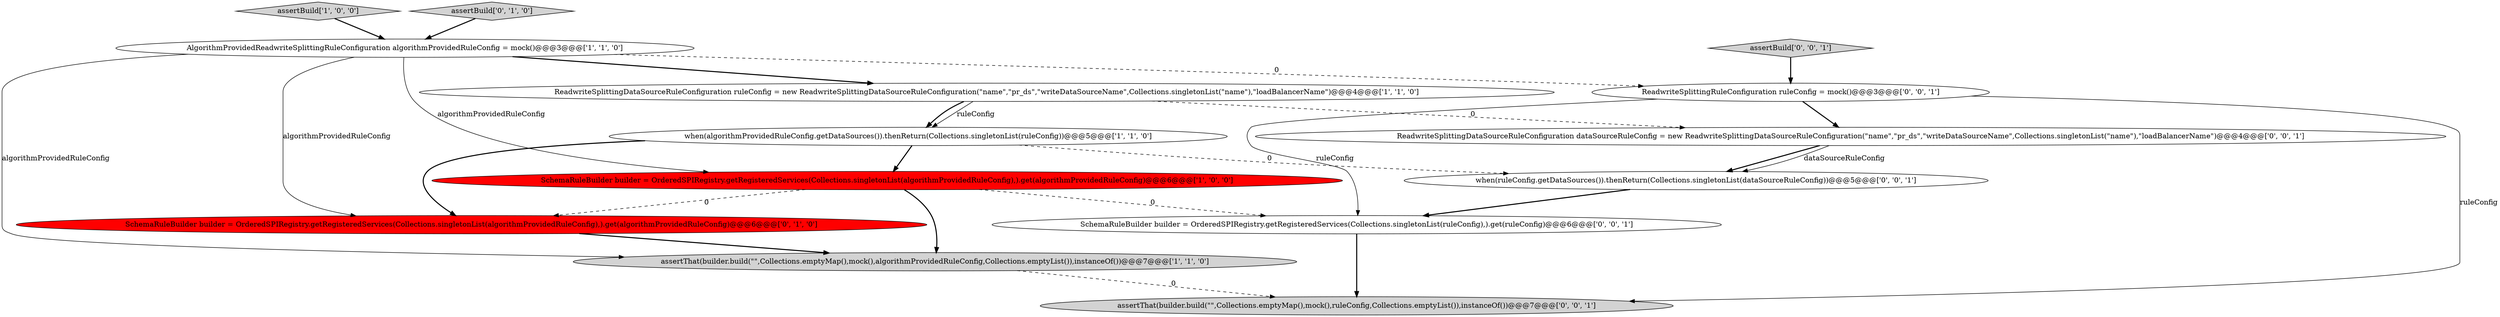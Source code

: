 digraph {
9 [style = filled, label = "assertThat(builder.build(\"\",Collections.emptyMap(),mock(),ruleConfig,Collections.emptyList()),instanceOf())@@@7@@@['0', '0', '1']", fillcolor = lightgray, shape = ellipse image = "AAA0AAABBB3BBB"];
12 [style = filled, label = "when(ruleConfig.getDataSources()).thenReturn(Collections.singletonList(dataSourceRuleConfig))@@@5@@@['0', '0', '1']", fillcolor = white, shape = ellipse image = "AAA0AAABBB3BBB"];
4 [style = filled, label = "AlgorithmProvidedReadwriteSplittingRuleConfiguration algorithmProvidedRuleConfig = mock()@@@3@@@['1', '1', '0']", fillcolor = white, shape = ellipse image = "AAA0AAABBB1BBB"];
0 [style = filled, label = "assertBuild['1', '0', '0']", fillcolor = lightgray, shape = diamond image = "AAA0AAABBB1BBB"];
13 [style = filled, label = "assertBuild['0', '0', '1']", fillcolor = lightgray, shape = diamond image = "AAA0AAABBB3BBB"];
5 [style = filled, label = "when(algorithmProvidedRuleConfig.getDataSources()).thenReturn(Collections.singletonList(ruleConfig))@@@5@@@['1', '1', '0']", fillcolor = white, shape = ellipse image = "AAA0AAABBB1BBB"];
8 [style = filled, label = "ReadwriteSplittingRuleConfiguration ruleConfig = mock()@@@3@@@['0', '0', '1']", fillcolor = white, shape = ellipse image = "AAA0AAABBB3BBB"];
7 [style = filled, label = "assertBuild['0', '1', '0']", fillcolor = lightgray, shape = diamond image = "AAA0AAABBB2BBB"];
11 [style = filled, label = "SchemaRuleBuilder builder = OrderedSPIRegistry.getRegisteredServices(Collections.singletonList(ruleConfig),).get(ruleConfig)@@@6@@@['0', '0', '1']", fillcolor = white, shape = ellipse image = "AAA0AAABBB3BBB"];
6 [style = filled, label = "SchemaRuleBuilder builder = OrderedSPIRegistry.getRegisteredServices(Collections.singletonList(algorithmProvidedRuleConfig),).get(algorithmProvidedRuleConfig)@@@6@@@['0', '1', '0']", fillcolor = red, shape = ellipse image = "AAA1AAABBB2BBB"];
1 [style = filled, label = "assertThat(builder.build(\"\",Collections.emptyMap(),mock(),algorithmProvidedRuleConfig,Collections.emptyList()),instanceOf())@@@7@@@['1', '1', '0']", fillcolor = lightgray, shape = ellipse image = "AAA0AAABBB1BBB"];
2 [style = filled, label = "ReadwriteSplittingDataSourceRuleConfiguration ruleConfig = new ReadwriteSplittingDataSourceRuleConfiguration(\"name\",\"pr_ds\",\"writeDataSourceName\",Collections.singletonList(\"name\"),\"loadBalancerName\")@@@4@@@['1', '1', '0']", fillcolor = white, shape = ellipse image = "AAA0AAABBB1BBB"];
10 [style = filled, label = "ReadwriteSplittingDataSourceRuleConfiguration dataSourceRuleConfig = new ReadwriteSplittingDataSourceRuleConfiguration(\"name\",\"pr_ds\",\"writeDataSourceName\",Collections.singletonList(\"name\"),\"loadBalancerName\")@@@4@@@['0', '0', '1']", fillcolor = white, shape = ellipse image = "AAA0AAABBB3BBB"];
3 [style = filled, label = "SchemaRuleBuilder builder = OrderedSPIRegistry.getRegisteredServices(Collections.singletonList(algorithmProvidedRuleConfig),).get(algorithmProvidedRuleConfig)@@@6@@@['1', '0', '0']", fillcolor = red, shape = ellipse image = "AAA1AAABBB1BBB"];
5->3 [style = bold, label=""];
8->10 [style = bold, label=""];
3->6 [style = dashed, label="0"];
5->12 [style = dashed, label="0"];
3->1 [style = bold, label=""];
4->3 [style = solid, label="algorithmProvidedRuleConfig"];
12->11 [style = bold, label=""];
8->11 [style = solid, label="ruleConfig"];
1->9 [style = dashed, label="0"];
4->2 [style = bold, label=""];
7->4 [style = bold, label=""];
11->9 [style = bold, label=""];
2->10 [style = dashed, label="0"];
6->1 [style = bold, label=""];
5->6 [style = bold, label=""];
0->4 [style = bold, label=""];
10->12 [style = bold, label=""];
10->12 [style = solid, label="dataSourceRuleConfig"];
4->8 [style = dashed, label="0"];
8->9 [style = solid, label="ruleConfig"];
13->8 [style = bold, label=""];
4->1 [style = solid, label="algorithmProvidedRuleConfig"];
2->5 [style = solid, label="ruleConfig"];
3->11 [style = dashed, label="0"];
2->5 [style = bold, label=""];
4->6 [style = solid, label="algorithmProvidedRuleConfig"];
}
